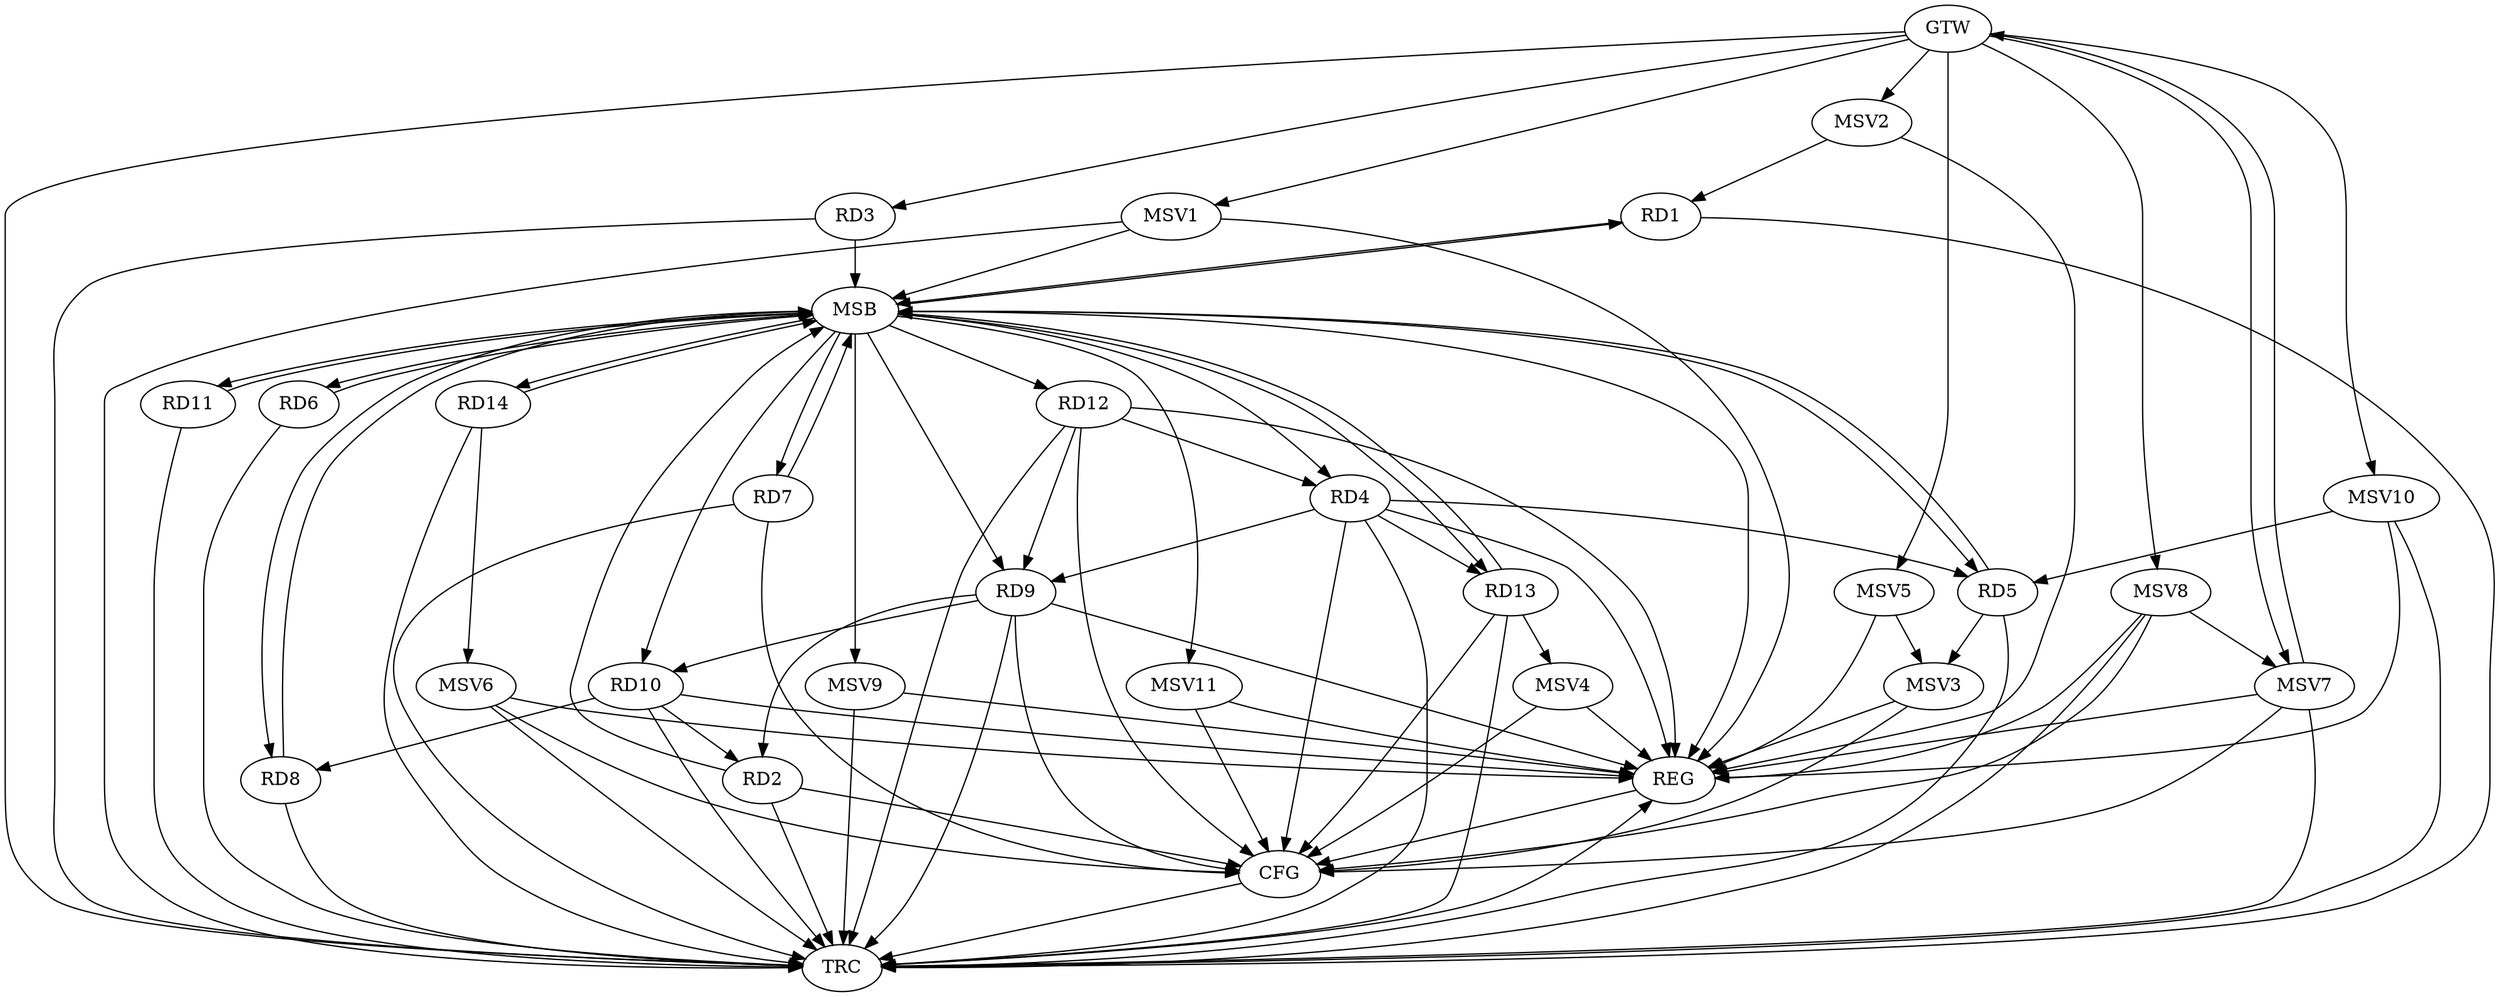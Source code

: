 strict digraph G {
  RD1 [ label="RD1" ];
  RD2 [ label="RD2" ];
  RD3 [ label="RD3" ];
  RD4 [ label="RD4" ];
  RD5 [ label="RD5" ];
  RD6 [ label="RD6" ];
  RD7 [ label="RD7" ];
  RD8 [ label="RD8" ];
  RD9 [ label="RD9" ];
  RD10 [ label="RD10" ];
  RD11 [ label="RD11" ];
  RD12 [ label="RD12" ];
  RD13 [ label="RD13" ];
  RD14 [ label="RD14" ];
  GTW [ label="GTW" ];
  REG [ label="REG" ];
  MSB [ label="MSB" ];
  CFG [ label="CFG" ];
  TRC [ label="TRC" ];
  MSV1 [ label="MSV1" ];
  MSV2 [ label="MSV2" ];
  MSV3 [ label="MSV3" ];
  MSV4 [ label="MSV4" ];
  MSV5 [ label="MSV5" ];
  MSV6 [ label="MSV6" ];
  MSV7 [ label="MSV7" ];
  MSV8 [ label="MSV8" ];
  MSV9 [ label="MSV9" ];
  MSV10 [ label="MSV10" ];
  MSV11 [ label="MSV11" ];
  RD9 -> RD2;
  RD10 -> RD2;
  RD4 -> RD9;
  RD12 -> RD4;
  RD4 -> RD13;
  RD10 -> RD8;
  RD9 -> RD10;
  RD12 -> RD9;
  GTW -> RD3;
  RD4 -> REG;
  RD9 -> REG;
  RD10 -> REG;
  RD12 -> REG;
  RD1 -> MSB;
  MSB -> RD8;
  MSB -> RD9;
  MSB -> RD13;
  MSB -> REG;
  RD2 -> MSB;
  MSB -> RD6;
  MSB -> RD10;
  MSB -> RD14;
  RD3 -> MSB;
  MSB -> RD5;
  MSB -> RD11;
  RD5 -> MSB;
  MSB -> RD7;
  RD6 -> MSB;
  MSB -> RD4;
  RD7 -> MSB;
  RD8 -> MSB;
  MSB -> RD1;
  RD11 -> MSB;
  RD13 -> MSB;
  RD14 -> MSB;
  MSB -> RD12;
  RD7 -> CFG;
  RD4 -> CFG;
  RD12 -> CFG;
  RD9 -> CFG;
  RD2 -> CFG;
  RD13 -> CFG;
  REG -> CFG;
  RD1 -> TRC;
  RD2 -> TRC;
  RD3 -> TRC;
  RD4 -> TRC;
  RD5 -> TRC;
  RD6 -> TRC;
  RD7 -> TRC;
  RD8 -> TRC;
  RD9 -> TRC;
  RD10 -> TRC;
  RD11 -> TRC;
  RD12 -> TRC;
  RD13 -> TRC;
  RD14 -> TRC;
  GTW -> TRC;
  CFG -> TRC;
  TRC -> REG;
  RD4 -> RD5;
  MSV1 -> MSB;
  GTW -> MSV1;
  MSV1 -> REG;
  MSV1 -> TRC;
  MSV2 -> RD1;
  GTW -> MSV2;
  MSV2 -> REG;
  RD5 -> MSV3;
  MSV3 -> REG;
  MSV3 -> CFG;
  RD13 -> MSV4;
  MSV4 -> REG;
  MSV4 -> CFG;
  MSV5 -> MSV3;
  GTW -> MSV5;
  MSV5 -> REG;
  RD14 -> MSV6;
  MSV6 -> REG;
  MSV6 -> TRC;
  MSV6 -> CFG;
  MSV7 -> GTW;
  GTW -> MSV7;
  MSV7 -> REG;
  MSV7 -> TRC;
  MSV7 -> CFG;
  MSV8 -> MSV7;
  GTW -> MSV8;
  MSV8 -> REG;
  MSV8 -> TRC;
  MSV8 -> CFG;
  MSB -> MSV9;
  MSV9 -> REG;
  MSV9 -> TRC;
  MSV10 -> RD5;
  GTW -> MSV10;
  MSV10 -> REG;
  MSV10 -> TRC;
  MSB -> MSV11;
  MSV11 -> REG;
  MSV11 -> CFG;
}
